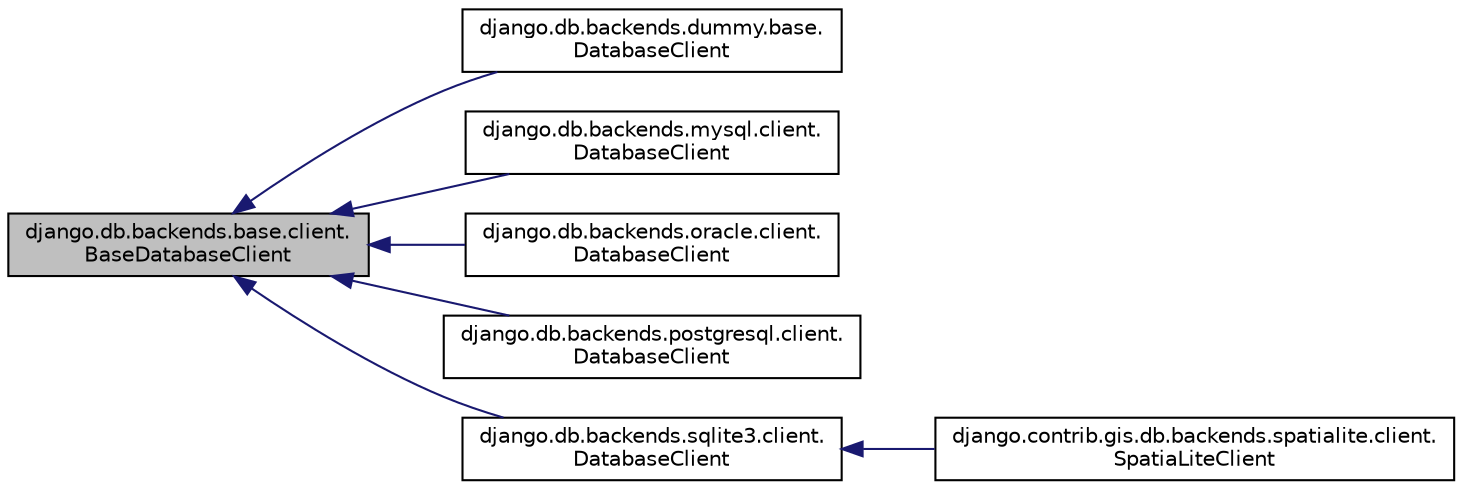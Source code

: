 digraph "django.db.backends.base.client.BaseDatabaseClient"
{
 // LATEX_PDF_SIZE
  edge [fontname="Helvetica",fontsize="10",labelfontname="Helvetica",labelfontsize="10"];
  node [fontname="Helvetica",fontsize="10",shape=record];
  rankdir="LR";
  Node1 [label="django.db.backends.base.client.\lBaseDatabaseClient",height=0.2,width=0.4,color="black", fillcolor="grey75", style="filled", fontcolor="black",tooltip=" "];
  Node1 -> Node2 [dir="back",color="midnightblue",fontsize="10",style="solid",fontname="Helvetica"];
  Node2 [label="django.db.backends.dummy.base.\lDatabaseClient",height=0.2,width=0.4,color="black", fillcolor="white", style="filled",URL="$da/d53/classdjango_1_1db_1_1backends_1_1dummy_1_1base_1_1_database_client.html",tooltip=" "];
  Node1 -> Node3 [dir="back",color="midnightblue",fontsize="10",style="solid",fontname="Helvetica"];
  Node3 [label="django.db.backends.mysql.client.\lDatabaseClient",height=0.2,width=0.4,color="black", fillcolor="white", style="filled",URL="$dd/dcb/classdjango_1_1db_1_1backends_1_1mysql_1_1client_1_1_database_client.html",tooltip=" "];
  Node1 -> Node4 [dir="back",color="midnightblue",fontsize="10",style="solid",fontname="Helvetica"];
  Node4 [label="django.db.backends.oracle.client.\lDatabaseClient",height=0.2,width=0.4,color="black", fillcolor="white", style="filled",URL="$d2/d38/classdjango_1_1db_1_1backends_1_1oracle_1_1client_1_1_database_client.html",tooltip=" "];
  Node1 -> Node5 [dir="back",color="midnightblue",fontsize="10",style="solid",fontname="Helvetica"];
  Node5 [label="django.db.backends.postgresql.client.\lDatabaseClient",height=0.2,width=0.4,color="black", fillcolor="white", style="filled",URL="$db/d45/classdjango_1_1db_1_1backends_1_1postgresql_1_1client_1_1_database_client.html",tooltip=" "];
  Node1 -> Node6 [dir="back",color="midnightblue",fontsize="10",style="solid",fontname="Helvetica"];
  Node6 [label="django.db.backends.sqlite3.client.\lDatabaseClient",height=0.2,width=0.4,color="black", fillcolor="white", style="filled",URL="$d5/d9c/classdjango_1_1db_1_1backends_1_1sqlite3_1_1client_1_1_database_client.html",tooltip=" "];
  Node6 -> Node7 [dir="back",color="midnightblue",fontsize="10",style="solid",fontname="Helvetica"];
  Node7 [label="django.contrib.gis.db.backends.spatialite.client.\lSpatiaLiteClient",height=0.2,width=0.4,color="black", fillcolor="white", style="filled",URL="$d6/da4/classdjango_1_1contrib_1_1gis_1_1db_1_1backends_1_1spatialite_1_1client_1_1_spatia_lite_client.html",tooltip=" "];
}

